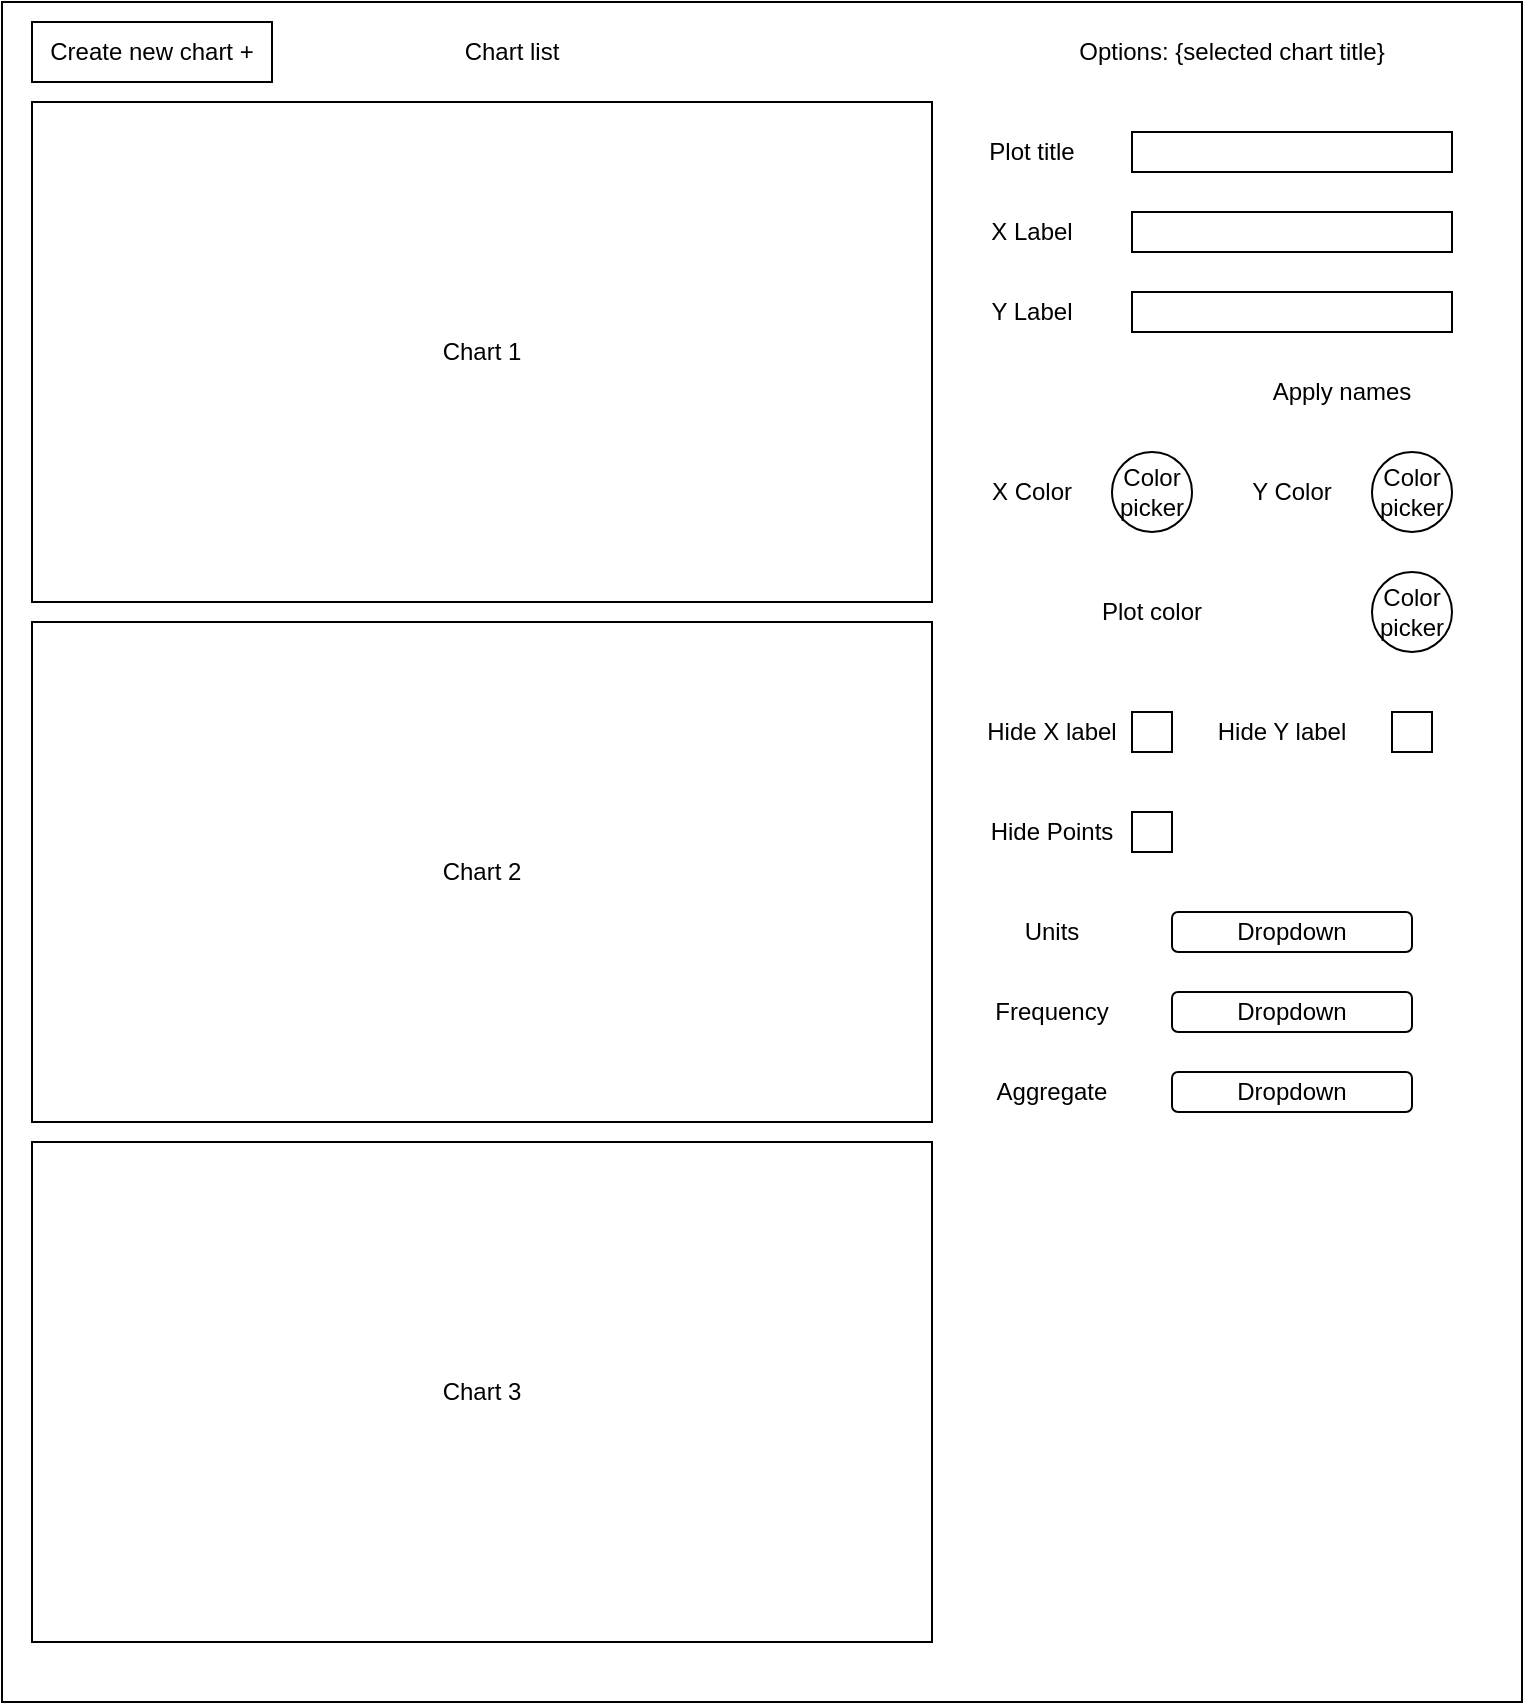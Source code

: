 <mxfile version="21.6.8" type="device" pages="2">
  <diagram name="Layout" id="_nb7yzPoOPFB1i-8MSC8">
    <mxGraphModel dx="1242" dy="878" grid="1" gridSize="10" guides="1" tooltips="1" connect="1" arrows="1" fold="1" page="1" pageScale="1" pageWidth="850" pageHeight="1100" math="0" shadow="0">
      <root>
        <mxCell id="0" />
        <mxCell id="1" parent="0" />
        <mxCell id="myykcOLJvnUR9PHK9vkJ-1" value="" style="rounded=0;whiteSpace=wrap;html=1;" vertex="1" parent="1">
          <mxGeometry x="45" y="30" width="760" height="850" as="geometry" />
        </mxCell>
        <mxCell id="myykcOLJvnUR9PHK9vkJ-2" value="Create new chart +" style="rounded=0;whiteSpace=wrap;html=1;" vertex="1" parent="1">
          <mxGeometry x="60" y="40" width="120" height="30" as="geometry" />
        </mxCell>
        <mxCell id="myykcOLJvnUR9PHK9vkJ-7" value="Chart 1" style="rounded=0;whiteSpace=wrap;html=1;" vertex="1" parent="1">
          <mxGeometry x="60" y="80" width="450" height="250" as="geometry" />
        </mxCell>
        <mxCell id="myykcOLJvnUR9PHK9vkJ-8" value="Chart 2" style="rounded=0;whiteSpace=wrap;html=1;" vertex="1" parent="1">
          <mxGeometry x="60" y="340" width="450" height="250" as="geometry" />
        </mxCell>
        <mxCell id="myykcOLJvnUR9PHK9vkJ-9" value="Chart 3" style="rounded=0;whiteSpace=wrap;html=1;" vertex="1" parent="1">
          <mxGeometry x="60" y="600" width="450" height="250" as="geometry" />
        </mxCell>
        <mxCell id="myykcOLJvnUR9PHK9vkJ-11" value="Chart list" style="text;html=1;strokeColor=none;fillColor=none;align=center;verticalAlign=middle;whiteSpace=wrap;rounded=0;" vertex="1" parent="1">
          <mxGeometry x="270" y="40" width="60" height="30" as="geometry" />
        </mxCell>
        <mxCell id="myykcOLJvnUR9PHK9vkJ-13" value="Options: {selected chart title}" style="text;html=1;strokeColor=none;fillColor=none;align=center;verticalAlign=middle;whiteSpace=wrap;rounded=0;" vertex="1" parent="1">
          <mxGeometry x="575" y="40" width="170" height="30" as="geometry" />
        </mxCell>
        <mxCell id="myykcOLJvnUR9PHK9vkJ-14" value="Plot title" style="text;html=1;strokeColor=none;fillColor=none;align=center;verticalAlign=middle;whiteSpace=wrap;rounded=0;" vertex="1" parent="1">
          <mxGeometry x="530" y="90" width="60" height="30" as="geometry" />
        </mxCell>
        <mxCell id="myykcOLJvnUR9PHK9vkJ-15" value="" style="rounded=0;whiteSpace=wrap;html=1;" vertex="1" parent="1">
          <mxGeometry x="610" y="95" width="160" height="20" as="geometry" />
        </mxCell>
        <mxCell id="myykcOLJvnUR9PHK9vkJ-16" value="X Label" style="text;html=1;strokeColor=none;fillColor=none;align=center;verticalAlign=middle;whiteSpace=wrap;rounded=0;" vertex="1" parent="1">
          <mxGeometry x="530" y="130" width="60" height="30" as="geometry" />
        </mxCell>
        <mxCell id="myykcOLJvnUR9PHK9vkJ-17" value="Y Label" style="text;html=1;strokeColor=none;fillColor=none;align=center;verticalAlign=middle;whiteSpace=wrap;rounded=0;" vertex="1" parent="1">
          <mxGeometry x="530" y="170" width="60" height="30" as="geometry" />
        </mxCell>
        <mxCell id="myykcOLJvnUR9PHK9vkJ-18" value="" style="rounded=0;whiteSpace=wrap;html=1;" vertex="1" parent="1">
          <mxGeometry x="610" y="135" width="160" height="20" as="geometry" />
        </mxCell>
        <mxCell id="myykcOLJvnUR9PHK9vkJ-19" value="" style="rounded=0;whiteSpace=wrap;html=1;" vertex="1" parent="1">
          <mxGeometry x="610" y="175" width="160" height="20" as="geometry" />
        </mxCell>
        <mxCell id="myykcOLJvnUR9PHK9vkJ-20" value="Apply names" style="text;html=1;strokeColor=none;fillColor=none;align=center;verticalAlign=middle;whiteSpace=wrap;rounded=0;" vertex="1" parent="1">
          <mxGeometry x="660" y="210" width="110" height="30" as="geometry" />
        </mxCell>
        <mxCell id="myykcOLJvnUR9PHK9vkJ-22" value="X Color" style="text;html=1;strokeColor=none;fillColor=none;align=center;verticalAlign=middle;whiteSpace=wrap;rounded=0;" vertex="1" parent="1">
          <mxGeometry x="530" y="260" width="60" height="30" as="geometry" />
        </mxCell>
        <mxCell id="myykcOLJvnUR9PHK9vkJ-23" value="Color picker" style="ellipse;whiteSpace=wrap;html=1;aspect=fixed;" vertex="1" parent="1">
          <mxGeometry x="600" y="255" width="40" height="40" as="geometry" />
        </mxCell>
        <mxCell id="myykcOLJvnUR9PHK9vkJ-24" value="Y Color" style="text;html=1;strokeColor=none;fillColor=none;align=center;verticalAlign=middle;whiteSpace=wrap;rounded=0;" vertex="1" parent="1">
          <mxGeometry x="660" y="260" width="60" height="30" as="geometry" />
        </mxCell>
        <mxCell id="myykcOLJvnUR9PHK9vkJ-25" value="Color picker" style="ellipse;whiteSpace=wrap;html=1;aspect=fixed;" vertex="1" parent="1">
          <mxGeometry x="730" y="255" width="40" height="40" as="geometry" />
        </mxCell>
        <mxCell id="myykcOLJvnUR9PHK9vkJ-26" value="Plot color" style="text;html=1;strokeColor=none;fillColor=none;align=center;verticalAlign=middle;whiteSpace=wrap;rounded=0;" vertex="1" parent="1">
          <mxGeometry x="540" y="320" width="160" height="30" as="geometry" />
        </mxCell>
        <mxCell id="myykcOLJvnUR9PHK9vkJ-27" value="Color picker" style="ellipse;whiteSpace=wrap;html=1;aspect=fixed;" vertex="1" parent="1">
          <mxGeometry x="730" y="315" width="40" height="40" as="geometry" />
        </mxCell>
        <mxCell id="myykcOLJvnUR9PHK9vkJ-28" value="Hide X label" style="text;html=1;strokeColor=none;fillColor=none;align=center;verticalAlign=middle;whiteSpace=wrap;rounded=0;" vertex="1" parent="1">
          <mxGeometry x="530" y="380" width="80" height="30" as="geometry" />
        </mxCell>
        <mxCell id="myykcOLJvnUR9PHK9vkJ-29" value="Hide Y label" style="text;html=1;strokeColor=none;fillColor=none;align=center;verticalAlign=middle;whiteSpace=wrap;rounded=0;" vertex="1" parent="1">
          <mxGeometry x="640" y="380" width="90" height="30" as="geometry" />
        </mxCell>
        <mxCell id="myykcOLJvnUR9PHK9vkJ-30" value="" style="rounded=0;whiteSpace=wrap;html=1;" vertex="1" parent="1">
          <mxGeometry x="610" y="385" width="20" height="20" as="geometry" />
        </mxCell>
        <mxCell id="myykcOLJvnUR9PHK9vkJ-32" value="" style="rounded=0;whiteSpace=wrap;html=1;" vertex="1" parent="1">
          <mxGeometry x="740" y="385" width="20" height="20" as="geometry" />
        </mxCell>
        <mxCell id="myykcOLJvnUR9PHK9vkJ-36" value="Hide Points" style="text;html=1;strokeColor=none;fillColor=none;align=center;verticalAlign=middle;whiteSpace=wrap;rounded=0;" vertex="1" parent="1">
          <mxGeometry x="530" y="430" width="80" height="30" as="geometry" />
        </mxCell>
        <mxCell id="myykcOLJvnUR9PHK9vkJ-37" value="" style="rounded=0;whiteSpace=wrap;html=1;" vertex="1" parent="1">
          <mxGeometry x="610" y="435" width="20" height="20" as="geometry" />
        </mxCell>
        <mxCell id="myykcOLJvnUR9PHK9vkJ-40" value="Units" style="text;html=1;strokeColor=none;fillColor=none;align=center;verticalAlign=middle;whiteSpace=wrap;rounded=0;" vertex="1" parent="1">
          <mxGeometry x="540" y="480" width="60" height="30" as="geometry" />
        </mxCell>
        <mxCell id="myykcOLJvnUR9PHK9vkJ-41" value="Dropdown" style="rounded=1;whiteSpace=wrap;html=1;" vertex="1" parent="1">
          <mxGeometry x="630" y="485" width="120" height="20" as="geometry" />
        </mxCell>
        <mxCell id="myykcOLJvnUR9PHK9vkJ-42" value="Frequency" style="text;html=1;strokeColor=none;fillColor=none;align=center;verticalAlign=middle;whiteSpace=wrap;rounded=0;" vertex="1" parent="1">
          <mxGeometry x="540" y="520" width="60" height="30" as="geometry" />
        </mxCell>
        <mxCell id="myykcOLJvnUR9PHK9vkJ-43" value="Dropdown" style="rounded=1;whiteSpace=wrap;html=1;" vertex="1" parent="1">
          <mxGeometry x="630" y="525" width="120" height="20" as="geometry" />
        </mxCell>
        <mxCell id="myykcOLJvnUR9PHK9vkJ-44" value="Aggregate" style="text;html=1;strokeColor=none;fillColor=none;align=center;verticalAlign=middle;whiteSpace=wrap;rounded=0;" vertex="1" parent="1">
          <mxGeometry x="540" y="560" width="60" height="30" as="geometry" />
        </mxCell>
        <mxCell id="myykcOLJvnUR9PHK9vkJ-45" value="Dropdown" style="rounded=1;whiteSpace=wrap;html=1;" vertex="1" parent="1">
          <mxGeometry x="630" y="565" width="120" height="20" as="geometry" />
        </mxCell>
      </root>
    </mxGraphModel>
  </diagram>
  <diagram id="tw8be5bTvuer_Sow5wMP" name="Add dialog">
    <mxGraphModel dx="1242" dy="878" grid="1" gridSize="10" guides="1" tooltips="1" connect="1" arrows="1" fold="1" page="1" pageScale="1" pageWidth="850" pageHeight="1100" math="0" shadow="0">
      <root>
        <mxCell id="0" />
        <mxCell id="1" parent="0" />
        <mxCell id="l-SGv2GTLPyfT9kUMpsj-1" value="" style="rounded=0;whiteSpace=wrap;html=1;" vertex="1" parent="1">
          <mxGeometry x="40" y="160" width="720" height="380" as="geometry" />
        </mxCell>
        <mxCell id="l-SGv2GTLPyfT9kUMpsj-2" value="Measurement" style="text;html=1;strokeColor=none;fillColor=none;align=center;verticalAlign=middle;whiteSpace=wrap;rounded=0;" vertex="1" parent="1">
          <mxGeometry x="70" y="180" width="120" height="30" as="geometry" />
        </mxCell>
        <mxCell id="l-SGv2GTLPyfT9kUMpsj-5" value="Dropdown" style="rounded=1;whiteSpace=wrap;html=1;" vertex="1" parent="1">
          <mxGeometry x="230" y="185" width="330" height="20" as="geometry" />
        </mxCell>
        <mxCell id="l-SGv2GTLPyfT9kUMpsj-7" value="Title" style="text;html=1;strokeColor=none;fillColor=none;align=center;verticalAlign=middle;whiteSpace=wrap;rounded=0;" vertex="1" parent="1">
          <mxGeometry x="70" y="220" width="120" height="30" as="geometry" />
        </mxCell>
        <mxCell id="l-SGv2GTLPyfT9kUMpsj-8" value="" style="rounded=0;whiteSpace=wrap;html=1;" vertex="1" parent="1">
          <mxGeometry x="230" y="225" width="330" height="20" as="geometry" />
        </mxCell>
        <mxCell id="l-SGv2GTLPyfT9kUMpsj-9" value="X Axis Label" style="text;html=1;strokeColor=none;fillColor=none;align=center;verticalAlign=middle;whiteSpace=wrap;rounded=0;" vertex="1" parent="1">
          <mxGeometry x="70" y="245" width="120" height="30" as="geometry" />
        </mxCell>
        <mxCell id="l-SGv2GTLPyfT9kUMpsj-10" value="" style="rounded=0;whiteSpace=wrap;html=1;" vertex="1" parent="1">
          <mxGeometry x="230" y="250" width="330" height="20" as="geometry" />
        </mxCell>
        <mxCell id="l-SGv2GTLPyfT9kUMpsj-11" value="Y Axis Label" style="text;html=1;strokeColor=none;fillColor=none;align=center;verticalAlign=middle;whiteSpace=wrap;rounded=0;" vertex="1" parent="1">
          <mxGeometry x="70" y="270" width="120" height="30" as="geometry" />
        </mxCell>
        <mxCell id="l-SGv2GTLPyfT9kUMpsj-12" value="" style="rounded=0;whiteSpace=wrap;html=1;" vertex="1" parent="1">
          <mxGeometry x="230" y="275" width="330" height="20" as="geometry" />
        </mxCell>
        <mxCell id="l-SGv2GTLPyfT9kUMpsj-13" value="Save" style="rounded=0;whiteSpace=wrap;html=1;" vertex="1" parent="1">
          <mxGeometry x="610" y="500" width="120" height="30" as="geometry" />
        </mxCell>
      </root>
    </mxGraphModel>
  </diagram>
</mxfile>
